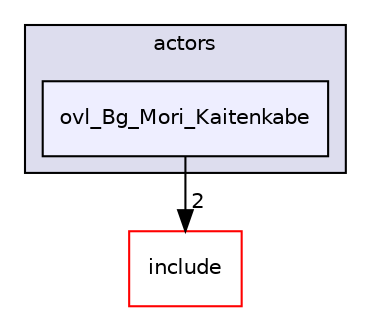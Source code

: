 digraph "src/overlays/actors/ovl_Bg_Mori_Kaitenkabe" {
  compound=true
  node [ fontsize="10", fontname="Helvetica"];
  edge [ labelfontsize="10", labelfontname="Helvetica"];
  subgraph clusterdir_e93473484be31ce7bcb356bd643a22f8 {
    graph [ bgcolor="#ddddee", pencolor="black", label="actors" fontname="Helvetica", fontsize="10", URL="dir_e93473484be31ce7bcb356bd643a22f8.html"]
  dir_7fef92dca2afa0508472496c52f19905 [shape=box, label="ovl_Bg_Mori_Kaitenkabe", style="filled", fillcolor="#eeeeff", pencolor="black", URL="dir_7fef92dca2afa0508472496c52f19905.html"];
  }
  dir_d44c64559bbebec7f509842c48db8b23 [shape=box label="include" fillcolor="white" style="filled" color="red" URL="dir_d44c64559bbebec7f509842c48db8b23.html"];
  dir_7fef92dca2afa0508472496c52f19905->dir_d44c64559bbebec7f509842c48db8b23 [headlabel="2", labeldistance=1.5 headhref="dir_000094_000000.html"];
}
